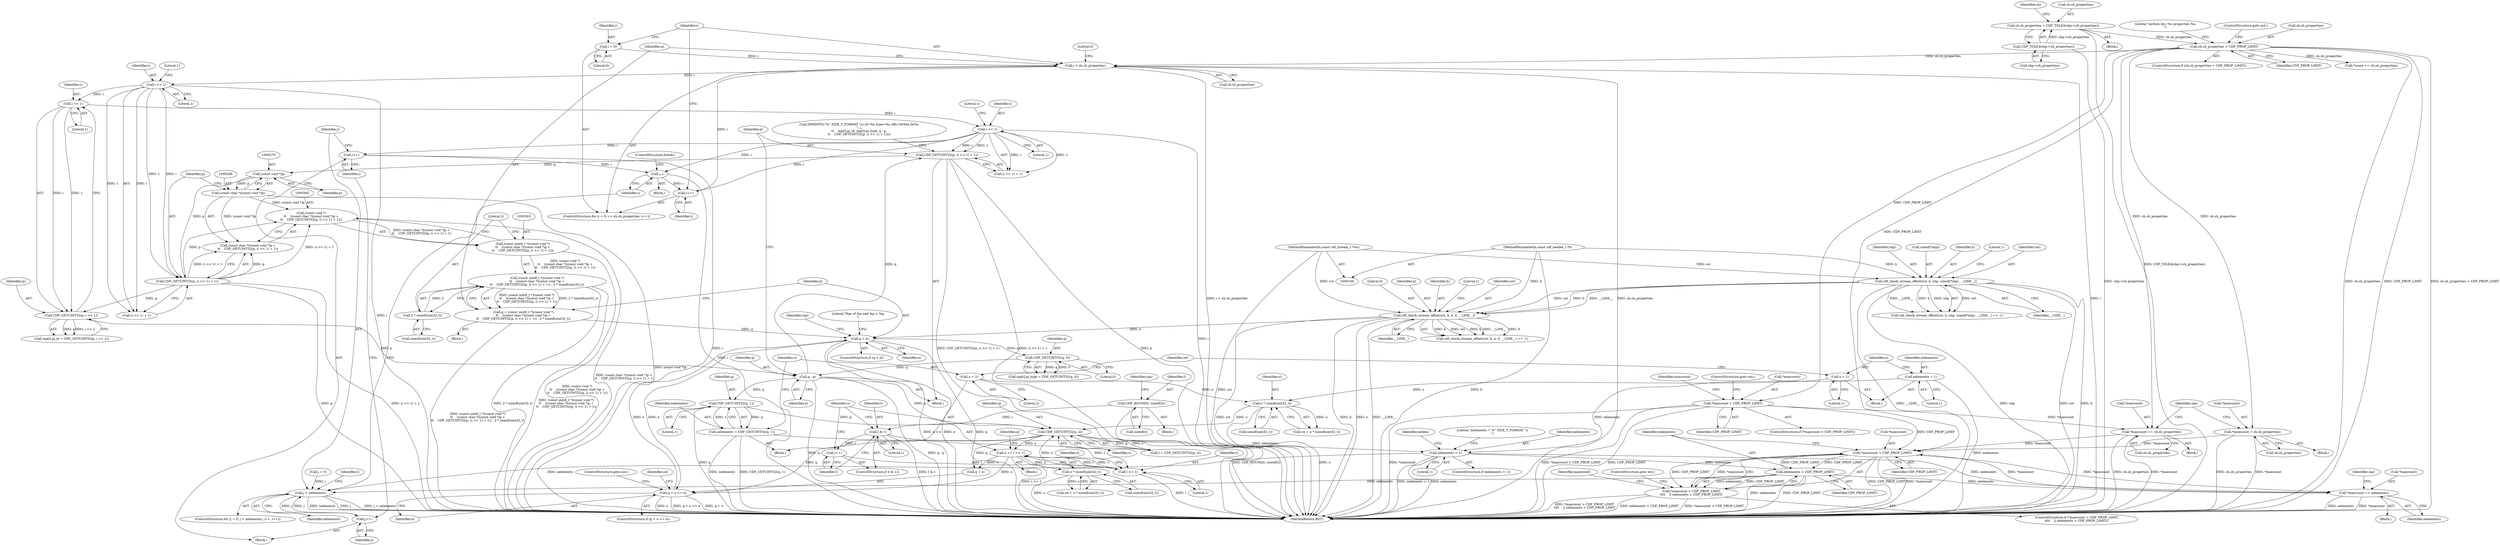 digraph "0_file_1aec04dbf8a24b8a6ba64c4f74efa0628e36db0b@pointer" {
"1000656" [label="(Call,*maxcount > CDF_PROP_LIMIT)"];
"1000211" [label="(Call,*maxcount = sh.sh_properties)"];
"1000177" [label="(Call,sh.sh_properties > CDF_PROP_LIMIT)"];
"1000168" [label="(Call,sh.sh_properties = CDF_TOLE4(shp->sh_properties))"];
"1000172" [label="(Call,CDF_TOLE4(shp->sh_properties))"];
"1000664" [label="(Call,*maxcount += nelements)"];
"1000643" [label="(Call,nelements > 1)"];
"1000352" [label="(Call,nelements = CDF_GETUINT32(q, 1))"];
"1000354" [label="(Call,CDF_GETUINT32(q, 1))"];
"1000333" [label="(Call,q - p)"];
"1000312" [label="(Call,CDF_GETUINT32(q, 0))"];
"1000284" [label="(Call,q > e)"];
"1000259" [label="(Call,q = (const uint8_t *)(const void *)\n\t\t    ((const char *)(const void *)p +\n\t\t    CDF_GETUINT32(p, (i << 1) + 1)) - 2 * sizeof(uint32_t))"];
"1000261" [label="(Call,(const uint8_t *)(const void *)\n\t\t    ((const char *)(const void *)p +\n\t\t    CDF_GETUINT32(p, (i << 1) + 1)) - 2 * sizeof(uint32_t))"];
"1000262" [label="(Call,(const uint8_t *)(const void *)\n\t\t    ((const char *)(const void *)p +\n\t\t    CDF_GETUINT32(p, (i << 1) + 1)))"];
"1000264" [label="(Call,(const void *)\n\t\t    ((const char *)(const void *)p +\n\t\t    CDF_GETUINT32(p, (i << 1) + 1)))"];
"1000267" [label="(Call,(const char *)(const void *)p)"];
"1000269" [label="(Call,(const void *)p)"];
"1000336" [label="(Call,CDF_GETUINT32(p, (i << 1) + 1))"];
"1000339" [label="(Call,i << 1)"];
"1000303" [label="(Call,i << 1)"];
"1000275" [label="(Call,i << 1)"];
"1000251" [label="(Call,i < sh.sh_properties)"];
"1000256" [label="(Call,i++)"];
"1000775" [label="(Call,i--)"];
"1000697" [label="(Call,i++)"];
"1000248" [label="(Call,i = 0)"];
"1000272" [label="(Call,CDF_GETUINT32(p, (i << 1) + 1))"];
"1000279" [label="(Call,2 * sizeof(uint32_t))"];
"1000763" [label="(Call,q + o >= e)"];
"1000703" [label="(Call,CDF_GETUINT32(q, o))"];
"1000771" [label="(Call,o * sizeof(uint32_t))"];
"1000757" [label="(Call,o += l >> 1)"];
"1000759" [label="(Call,l >> 1)"];
"1000752" [label="(Call,l & 1)"];
"1000740" [label="(Call,CDF_ROUND(l, sizeof(l)))"];
"1000755" [label="(Call,l++)"];
"1000370" [label="(Call,o * sizeof(uint32_t))"];
"1000357" [label="(Call,o = 2)"];
"1000365" [label="(Call,o = 1)"];
"1000238" [label="(Call,cdf_check_stream_offset(sst, h, e, 0, __LINE__))"];
"1000138" [label="(Call,cdf_check_stream_offset(sst, h, shp, sizeof(*shp), __LINE__))"];
"1000101" [label="(MethodParameterIn,const cdf_stream_t *sst)"];
"1000102" [label="(MethodParameterIn,const cdf_header_t *h)"];
"1000301" [label="(Call,CDF_GETUINT32(p, i << 1))"];
"1000362" [label="(Call,nelements = 1)"];
"1000660" [label="(Call,nelements > CDF_PROP_LIMIT)"];
"1000656" [label="(Call,*maxcount > CDF_PROP_LIMIT)"];
"1000203" [label="(Call,*maxcount += sh.sh_properties)"];
"1000198" [label="(Call,*maxcount > CDF_PROP_LIMIT)"];
"1000655" [label="(Call,*maxcount > CDF_PROP_LIMIT\n\t\t\t\t    || nelements > CDF_PROP_LIMIT)"];
"1000691" [label="(Call,j < nelements)"];
"1000695" [label="(Call,j++)"];
"1000204" [label="(Call,*maxcount)"];
"1000335" [label="(Identifier,p)"];
"1000257" [label="(Identifier,i)"];
"1000284" [label="(Call,q > e)"];
"1000758" [label="(Identifier,o)"];
"1000696" [label="(Identifier,j)"];
"1000756" [label="(Identifier,l)"];
"1000765" [label="(Identifier,q)"];
"1000198" [label="(Call,*maxcount > CDF_PROP_LIMIT)"];
"1000176" [label="(ControlStructure,if (sh.sh_properties > CDF_PROP_LIMIT))"];
"1000337" [label="(Identifier,p)"];
"1000304" [label="(Identifier,i)"];
"1000362" [label="(Call,nelements = 1)"];
"1000768" [label="(ControlStructure,goto out;)"];
"1000145" [label="(Identifier,__LINE__)"];
"1000261" [label="(Call,(const uint8_t *)(const void *)\n\t\t    ((const char *)(const void *)p +\n\t\t    CDF_GETUINT32(p, (i << 1) + 1)) - 2 * sizeof(uint32_t))"];
"1000248" [label="(Call,i = 0)"];
"1000697" [label="(Call,i++)"];
"1000181" [label="(Identifier,CDF_PROP_LIMIT)"];
"1000645" [label="(Literal,1)"];
"1000757" [label="(Call,o += l >> 1)"];
"1000340" [label="(Identifier,i)"];
"1000740" [label="(Call,CDF_ROUND(l, sizeof(l)))"];
"1000147" [label="(Literal,1)"];
"1000256" [label="(Call,i++)"];
"1000237" [label="(Call,cdf_check_stream_offset(sst, h, e, 0, __LINE__) == -1)"];
"1000278" [label="(Literal,1)"];
"1000206" [label="(Call,sh.sh_properties)"];
"1000266" [label="(Call,(const char *)(const void *)p +\n\t\t    CDF_GETUINT32(p, (i << 1) + 1))"];
"1000699" [label="(Block,)"];
"1000313" [label="(Identifier,q)"];
"1000369" [label="(Identifier,o4)"];
"1000285" [label="(Identifier,q)"];
"1000752" [label="(Call,l & 1)"];
"1000102" [label="(MethodParameterIn,const cdf_header_t *h)"];
"1000139" [label="(Identifier,sst)"];
"1000742" [label="(Call,sizeof(l))"];
"1000358" [label="(Identifier,o)"];
"1000137" [label="(Call,cdf_check_stream_offset(sst, h, shp, sizeof(*shp), __LINE__) == -1)"];
"1000238" [label="(Call,cdf_check_stream_offset(sst, h, e, 0, __LINE__))"];
"1000642" [label="(ControlStructure,if (nelements > 1))"];
"1000739" [label="(Block,)"];
"1000656" [label="(Call,*maxcount > CDF_PROP_LIMIT)"];
"1000239" [label="(Identifier,sst)"];
"1000356" [label="(Literal,1)"];
"1000258" [label="(Block,)"];
"1000772" [label="(Identifier,o)"];
"1000251" [label="(Call,i < sh.sh_properties)"];
"1000141" [label="(Identifier,shp)"];
"1000315" [label="(Call,DPRINTF((\"%\" SIZE_T_FORMAT \"u) id=%x type=%x offs=0x%tx,0x%x\n\", i,\n\t\t    inp[i].pi_id, inp[i].pi_type, q - p,\n\t\t    CDF_GETUINT32(p, (i << 1) + 1))))"];
"1000367" [label="(Literal,1)"];
"1000202" [label="(ControlStructure,goto out;)"];
"1000354" [label="(Call,CDF_GETUINT32(q, 1))"];
"1000219" [label="(Identifier,inp)"];
"1000666" [label="(Identifier,maxcount)"];
"1000336" [label="(Call,CDF_GETUINT32(p, (i << 1) + 1))"];
"1000314" [label="(Literal,0)"];
"1000655" [label="(Call,*maxcount > CDF_PROP_LIMIT\n\t\t\t\t    || nelements > CDF_PROP_LIMIT)"];
"1000177" [label="(Call,sh.sh_properties > CDF_PROP_LIMIT)"];
"1000306" [label="(Call,inp[i].pi_type = CDF_GETUINT32(q, 0))"];
"1000649" [label="(Identifier,nelem)"];
"1000365" [label="(Call,o = 1)"];
"1000334" [label="(Identifier,q)"];
"1000755" [label="(Call,l++)"];
"1000703" [label="(Call,CDF_GETUINT32(q, o))"];
"1000267" [label="(Call,(const char *)(const void *)p)"];
"1000691" [label="(Call,j < nelements)"];
"1000762" [label="(ControlStructure,if (q + o >= e))"];
"1000747" [label="(Identifier,inp)"];
"1000395" [label="(Block,)"];
"1000754" [label="(Literal,1)"];
"1000277" [label="(Literal,1)"];
"1000688" [label="(Call,j = 0)"];
"1000833" [label="(Literal,0)"];
"1000333" [label="(Call,q - p)"];
"1000295" [label="(Call,inp[i].pi_id = CDF_GETUINT32(p, i << 1))"];
"1000199" [label="(Call,*maxcount)"];
"1000667" [label="(Identifier,nelements)"];
"1000185" [label="(Literal,\"section len: %u properties %u\n\")"];
"1000670" [label="(Identifier,inp)"];
"1000264" [label="(Call,(const void *)\n\t\t    ((const char *)(const void *)p +\n\t\t    CDF_GETUINT32(p, (i << 1) + 1)))"];
"1000646" [label="(Block,)"];
"1000761" [label="(Literal,1)"];
"1000242" [label="(Literal,0)"];
"1000332" [label="(Block,)"];
"1000283" [label="(ControlStructure,if (q > e))"];
"1000662" [label="(Identifier,CDF_PROP_LIMIT)"];
"1000352" [label="(Call,nelements = CDF_GETUINT32(q, 1))"];
"1000659" [label="(Identifier,CDF_PROP_LIMIT)"];
"1000338" [label="(Call,(i << 1) + 1)"];
"1000230" [label="(Call,*count += sh.sh_properties)"];
"1000243" [label="(Identifier,__LINE__)"];
"1000290" [label="(Literal,\"Ran of the end %p > %p\n\")"];
"1000101" [label="(MethodParameterIn,const cdf_stream_t *sst)"];
"1000305" [label="(Literal,1)"];
"1000247" [label="(ControlStructure,for (i = 0; i < sh.sh_properties; i++))"];
"1000249" [label="(Identifier,i)"];
"1000364" [label="(Literal,1)"];
"1000664" [label="(Call,*maxcount += nelements)"];
"1000212" [label="(Call,*maxcount)"];
"1000196" [label="(Block,)"];
"1000741" [label="(Identifier,l)"];
"1000302" [label="(Identifier,p)"];
"1000253" [label="(Call,sh.sh_properties)"];
"1000685" [label="(Literal,\"nelements = %\" SIZE_T_FORMAT \"u\n\")"];
"1000771" [label="(Call,o * sizeof(uint32_t))"];
"1000769" [label="(Call,o4 = o * sizeof(uint32_t))"];
"1000342" [label="(Literal,1)"];
"1000182" [label="(ControlStructure,goto out;)"];
"1000753" [label="(Identifier,l)"];
"1000361" [label="(Block,)"];
"1000303" [label="(Call,i << 1)"];
"1000351" [label="(Block,)"];
"1000339" [label="(Call,i << 1)"];
"1000279" [label="(Call,2 * sizeof(uint32_t))"];
"1000179" [label="(Identifier,sh)"];
"1000767" [label="(Identifier,e)"];
"1000250" [label="(Literal,0)"];
"1000355" [label="(Identifier,q)"];
"1000214" [label="(Call,sh.sh_properties)"];
"1000280" [label="(Literal,2)"];
"1000695" [label="(Call,j++)"];
"1000312" [label="(Call,CDF_GETUINT32(q, 0))"];
"1000241" [label="(Identifier,e)"];
"1000205" [label="(Identifier,maxcount)"];
"1000240" [label="(Identifier,h)"];
"1000281" [label="(Call,sizeof(uint32_t))"];
"1000260" [label="(Identifier,q)"];
"1000764" [label="(Call,q + o)"];
"1000211" [label="(Call,*maxcount = sh.sh_properties)"];
"1000694" [label="(Block,)"];
"1000142" [label="(Call,sizeof(*shp))"];
"1000698" [label="(Identifier,i)"];
"1000169" [label="(Call,sh.sh_properties)"];
"1000368" [label="(Call,o4 = o * sizeof(uint32_t))"];
"1000665" [label="(Call,*maxcount)"];
"1000301" [label="(Call,CDF_GETUINT32(p, i << 1))"];
"1000341" [label="(Literal,1)"];
"1000663" [label="(ControlStructure,goto out;)"];
"1000274" [label="(Call,(i << 1) + 1)"];
"1000692" [label="(Identifier,j)"];
"1000107" [label="(Block,)"];
"1000660" [label="(Call,nelements > CDF_PROP_LIMIT)"];
"1000197" [label="(ControlStructure,if (*maxcount > CDF_PROP_LIMIT))"];
"1000359" [label="(Literal,2)"];
"1000841" [label="(MethodReturn,RET)"];
"1000763" [label="(Call,q + o >= e)"];
"1000654" [label="(ControlStructure,if (*maxcount > CDF_PROP_LIMIT\n\t\t\t\t    || nelements > CDF_PROP_LIMIT))"];
"1000138" [label="(Call,cdf_check_stream_offset(sst, h, shp, sizeof(*shp), __LINE__))"];
"1000701" [label="(Call,l = CDF_GETUINT32(q, o))"];
"1000210" [label="(Block,)"];
"1000275" [label="(Call,i << 1)"];
"1000693" [label="(Identifier,nelements)"];
"1000273" [label="(Identifier,p)"];
"1000203" [label="(Call,*maxcount += sh.sh_properties)"];
"1000286" [label="(Identifier,e)"];
"1000262" [label="(Call,(const uint8_t *)(const void *)\n\t\t    ((const char *)(const void *)p +\n\t\t    CDF_GETUINT32(p, (i << 1) + 1)))"];
"1000357" [label="(Call,o = 2)"];
"1000366" [label="(Identifier,o)"];
"1000773" [label="(Call,sizeof(uint32_t))"];
"1000201" [label="(Identifier,CDF_PROP_LIMIT)"];
"1000760" [label="(Identifier,l)"];
"1000759" [label="(Call,l >> 1)"];
"1000657" [label="(Call,*maxcount)"];
"1000173" [label="(Call,shp->sh_properties)"];
"1000776" [label="(Identifier,i)"];
"1000245" [label="(Literal,1)"];
"1000372" [label="(Call,sizeof(uint32_t))"];
"1000353" [label="(Identifier,nelements)"];
"1000271" [label="(Identifier,p)"];
"1000272" [label="(Call,CDF_GETUINT32(p, (i << 1) + 1))"];
"1000644" [label="(Identifier,nelements)"];
"1000269" [label="(Call,(const void *)p)"];
"1000702" [label="(Identifier,l)"];
"1000777" [label="(ControlStructure,break;)"];
"1000298" [label="(Identifier,inp)"];
"1000643" [label="(Call,nelements > 1)"];
"1000770" [label="(Identifier,o4)"];
"1000661" [label="(Identifier,nelements)"];
"1000370" [label="(Call,o * sizeof(uint32_t))"];
"1000371" [label="(Identifier,o)"];
"1000363" [label="(Identifier,nelements)"];
"1000751" [label="(ControlStructure,if (l & 1))"];
"1000775" [label="(Call,i--)"];
"1000704" [label="(Identifier,q)"];
"1000705" [label="(Identifier,o)"];
"1000259" [label="(Call,q = (const uint8_t *)(const void *)\n\t\t    ((const char *)(const void *)p +\n\t\t    CDF_GETUINT32(p, (i << 1) + 1)) - 2 * sizeof(uint32_t))"];
"1000178" [label="(Call,sh.sh_properties)"];
"1000252" [label="(Identifier,i)"];
"1000140" [label="(Identifier,h)"];
"1000276" [label="(Identifier,i)"];
"1000687" [label="(ControlStructure,for (j = 0; j < nelements; j++, i++))"];
"1000168" [label="(Call,sh.sh_properties = CDF_TOLE4(shp->sh_properties))"];
"1000172" [label="(Call,CDF_TOLE4(shp->sh_properties))"];
"1000656" -> "1000655"  [label="AST: "];
"1000656" -> "1000659"  [label="CFG: "];
"1000657" -> "1000656"  [label="AST: "];
"1000659" -> "1000656"  [label="AST: "];
"1000661" -> "1000656"  [label="CFG: "];
"1000655" -> "1000656"  [label="CFG: "];
"1000656" -> "1000841"  [label="DDG: CDF_PROP_LIMIT"];
"1000656" -> "1000841"  [label="DDG: *maxcount"];
"1000656" -> "1000655"  [label="DDG: *maxcount"];
"1000656" -> "1000655"  [label="DDG: CDF_PROP_LIMIT"];
"1000211" -> "1000656"  [label="DDG: *maxcount"];
"1000664" -> "1000656"  [label="DDG: *maxcount"];
"1000203" -> "1000656"  [label="DDG: *maxcount"];
"1000198" -> "1000656"  [label="DDG: CDF_PROP_LIMIT"];
"1000660" -> "1000656"  [label="DDG: CDF_PROP_LIMIT"];
"1000177" -> "1000656"  [label="DDG: CDF_PROP_LIMIT"];
"1000656" -> "1000660"  [label="DDG: CDF_PROP_LIMIT"];
"1000656" -> "1000664"  [label="DDG: *maxcount"];
"1000211" -> "1000210"  [label="AST: "];
"1000211" -> "1000214"  [label="CFG: "];
"1000212" -> "1000211"  [label="AST: "];
"1000214" -> "1000211"  [label="AST: "];
"1000219" -> "1000211"  [label="CFG: "];
"1000211" -> "1000841"  [label="DDG: sh.sh_properties"];
"1000211" -> "1000841"  [label="DDG: *maxcount"];
"1000177" -> "1000211"  [label="DDG: sh.sh_properties"];
"1000177" -> "1000176"  [label="AST: "];
"1000177" -> "1000181"  [label="CFG: "];
"1000178" -> "1000177"  [label="AST: "];
"1000181" -> "1000177"  [label="AST: "];
"1000182" -> "1000177"  [label="CFG: "];
"1000185" -> "1000177"  [label="CFG: "];
"1000177" -> "1000841"  [label="DDG: sh.sh_properties"];
"1000177" -> "1000841"  [label="DDG: CDF_PROP_LIMIT"];
"1000177" -> "1000841"  [label="DDG: sh.sh_properties > CDF_PROP_LIMIT"];
"1000168" -> "1000177"  [label="DDG: sh.sh_properties"];
"1000177" -> "1000198"  [label="DDG: CDF_PROP_LIMIT"];
"1000177" -> "1000203"  [label="DDG: sh.sh_properties"];
"1000177" -> "1000230"  [label="DDG: sh.sh_properties"];
"1000177" -> "1000251"  [label="DDG: sh.sh_properties"];
"1000168" -> "1000107"  [label="AST: "];
"1000168" -> "1000172"  [label="CFG: "];
"1000169" -> "1000168"  [label="AST: "];
"1000172" -> "1000168"  [label="AST: "];
"1000179" -> "1000168"  [label="CFG: "];
"1000168" -> "1000841"  [label="DDG: CDF_TOLE4(shp->sh_properties)"];
"1000172" -> "1000168"  [label="DDG: shp->sh_properties"];
"1000172" -> "1000173"  [label="CFG: "];
"1000173" -> "1000172"  [label="AST: "];
"1000172" -> "1000841"  [label="DDG: shp->sh_properties"];
"1000664" -> "1000646"  [label="AST: "];
"1000664" -> "1000667"  [label="CFG: "];
"1000665" -> "1000664"  [label="AST: "];
"1000667" -> "1000664"  [label="AST: "];
"1000670" -> "1000664"  [label="CFG: "];
"1000664" -> "1000841"  [label="DDG: *maxcount"];
"1000664" -> "1000841"  [label="DDG: nelements"];
"1000643" -> "1000664"  [label="DDG: nelements"];
"1000660" -> "1000664"  [label="DDG: nelements"];
"1000643" -> "1000642"  [label="AST: "];
"1000643" -> "1000645"  [label="CFG: "];
"1000644" -> "1000643"  [label="AST: "];
"1000645" -> "1000643"  [label="AST: "];
"1000649" -> "1000643"  [label="CFG: "];
"1000685" -> "1000643"  [label="CFG: "];
"1000643" -> "1000841"  [label="DDG: nelements > 1"];
"1000643" -> "1000841"  [label="DDG: nelements"];
"1000352" -> "1000643"  [label="DDG: nelements"];
"1000362" -> "1000643"  [label="DDG: nelements"];
"1000643" -> "1000660"  [label="DDG: nelements"];
"1000643" -> "1000691"  [label="DDG: nelements"];
"1000352" -> "1000351"  [label="AST: "];
"1000352" -> "1000354"  [label="CFG: "];
"1000353" -> "1000352"  [label="AST: "];
"1000354" -> "1000352"  [label="AST: "];
"1000358" -> "1000352"  [label="CFG: "];
"1000352" -> "1000841"  [label="DDG: nelements"];
"1000352" -> "1000841"  [label="DDG: CDF_GETUINT32(q, 1)"];
"1000354" -> "1000352"  [label="DDG: q"];
"1000354" -> "1000352"  [label="DDG: 1"];
"1000354" -> "1000356"  [label="CFG: "];
"1000355" -> "1000354"  [label="AST: "];
"1000356" -> "1000354"  [label="AST: "];
"1000354" -> "1000841"  [label="DDG: q"];
"1000333" -> "1000354"  [label="DDG: q"];
"1000354" -> "1000703"  [label="DDG: q"];
"1000333" -> "1000332"  [label="AST: "];
"1000333" -> "1000335"  [label="CFG: "];
"1000334" -> "1000333"  [label="AST: "];
"1000335" -> "1000333"  [label="AST: "];
"1000337" -> "1000333"  [label="CFG: "];
"1000333" -> "1000841"  [label="DDG: q"];
"1000333" -> "1000841"  [label="DDG: q - p"];
"1000312" -> "1000333"  [label="DDG: q"];
"1000301" -> "1000333"  [label="DDG: p"];
"1000333" -> "1000336"  [label="DDG: p"];
"1000333" -> "1000703"  [label="DDG: q"];
"1000312" -> "1000306"  [label="AST: "];
"1000312" -> "1000314"  [label="CFG: "];
"1000313" -> "1000312"  [label="AST: "];
"1000314" -> "1000312"  [label="AST: "];
"1000306" -> "1000312"  [label="CFG: "];
"1000312" -> "1000306"  [label="DDG: q"];
"1000312" -> "1000306"  [label="DDG: 0"];
"1000284" -> "1000312"  [label="DDG: q"];
"1000284" -> "1000283"  [label="AST: "];
"1000284" -> "1000286"  [label="CFG: "];
"1000285" -> "1000284"  [label="AST: "];
"1000286" -> "1000284"  [label="AST: "];
"1000290" -> "1000284"  [label="CFG: "];
"1000298" -> "1000284"  [label="CFG: "];
"1000284" -> "1000841"  [label="DDG: e"];
"1000284" -> "1000841"  [label="DDG: q"];
"1000284" -> "1000841"  [label="DDG: q > e"];
"1000259" -> "1000284"  [label="DDG: q"];
"1000763" -> "1000284"  [label="DDG: e"];
"1000238" -> "1000284"  [label="DDG: e"];
"1000284" -> "1000763"  [label="DDG: e"];
"1000259" -> "1000258"  [label="AST: "];
"1000259" -> "1000261"  [label="CFG: "];
"1000260" -> "1000259"  [label="AST: "];
"1000261" -> "1000259"  [label="AST: "];
"1000285" -> "1000259"  [label="CFG: "];
"1000259" -> "1000841"  [label="DDG: (const uint8_t *)(const void *)\n\t\t    ((const char *)(const void *)p +\n\t\t    CDF_GETUINT32(p, (i << 1) + 1)) - 2 * sizeof(uint32_t)"];
"1000261" -> "1000259"  [label="DDG: (const uint8_t *)(const void *)\n\t\t    ((const char *)(const void *)p +\n\t\t    CDF_GETUINT32(p, (i << 1) + 1))"];
"1000261" -> "1000259"  [label="DDG: 2 * sizeof(uint32_t)"];
"1000261" -> "1000279"  [label="CFG: "];
"1000262" -> "1000261"  [label="AST: "];
"1000279" -> "1000261"  [label="AST: "];
"1000261" -> "1000841"  [label="DDG: (const uint8_t *)(const void *)\n\t\t    ((const char *)(const void *)p +\n\t\t    CDF_GETUINT32(p, (i << 1) + 1))"];
"1000261" -> "1000841"  [label="DDG: 2 * sizeof(uint32_t)"];
"1000262" -> "1000261"  [label="DDG: (const void *)\n\t\t    ((const char *)(const void *)p +\n\t\t    CDF_GETUINT32(p, (i << 1) + 1))"];
"1000279" -> "1000261"  [label="DDG: 2"];
"1000262" -> "1000264"  [label="CFG: "];
"1000263" -> "1000262"  [label="AST: "];
"1000264" -> "1000262"  [label="AST: "];
"1000280" -> "1000262"  [label="CFG: "];
"1000262" -> "1000841"  [label="DDG: (const void *)\n\t\t    ((const char *)(const void *)p +\n\t\t    CDF_GETUINT32(p, (i << 1) + 1))"];
"1000264" -> "1000262"  [label="DDG: (const char *)(const void *)p +\n\t\t    CDF_GETUINT32(p, (i << 1) + 1)"];
"1000264" -> "1000266"  [label="CFG: "];
"1000265" -> "1000264"  [label="AST: "];
"1000266" -> "1000264"  [label="AST: "];
"1000264" -> "1000841"  [label="DDG: (const char *)(const void *)p +\n\t\t    CDF_GETUINT32(p, (i << 1) + 1)"];
"1000267" -> "1000264"  [label="DDG: (const void *)p"];
"1000272" -> "1000264"  [label="DDG: p"];
"1000272" -> "1000264"  [label="DDG: (i << 1) + 1"];
"1000267" -> "1000266"  [label="AST: "];
"1000267" -> "1000269"  [label="CFG: "];
"1000268" -> "1000267"  [label="AST: "];
"1000269" -> "1000267"  [label="AST: "];
"1000273" -> "1000267"  [label="CFG: "];
"1000267" -> "1000841"  [label="DDG: (const void *)p"];
"1000267" -> "1000266"  [label="DDG: (const void *)p"];
"1000269" -> "1000267"  [label="DDG: p"];
"1000269" -> "1000271"  [label="CFG: "];
"1000270" -> "1000269"  [label="AST: "];
"1000271" -> "1000269"  [label="AST: "];
"1000336" -> "1000269"  [label="DDG: p"];
"1000269" -> "1000272"  [label="DDG: p"];
"1000336" -> "1000332"  [label="AST: "];
"1000336" -> "1000338"  [label="CFG: "];
"1000337" -> "1000336"  [label="AST: "];
"1000338" -> "1000336"  [label="AST: "];
"1000315" -> "1000336"  [label="CFG: "];
"1000336" -> "1000841"  [label="DDG: CDF_GETUINT32(p, (i << 1) + 1)"];
"1000336" -> "1000841"  [label="DDG: (i << 1) + 1"];
"1000336" -> "1000841"  [label="DDG: p"];
"1000339" -> "1000336"  [label="DDG: i"];
"1000339" -> "1000336"  [label="DDG: 1"];
"1000339" -> "1000338"  [label="AST: "];
"1000339" -> "1000341"  [label="CFG: "];
"1000340" -> "1000339"  [label="AST: "];
"1000341" -> "1000339"  [label="AST: "];
"1000342" -> "1000339"  [label="CFG: "];
"1000339" -> "1000841"  [label="DDG: i"];
"1000339" -> "1000256"  [label="DDG: i"];
"1000339" -> "1000338"  [label="DDG: i"];
"1000339" -> "1000338"  [label="DDG: 1"];
"1000303" -> "1000339"  [label="DDG: i"];
"1000339" -> "1000697"  [label="DDG: i"];
"1000339" -> "1000775"  [label="DDG: i"];
"1000303" -> "1000301"  [label="AST: "];
"1000303" -> "1000305"  [label="CFG: "];
"1000304" -> "1000303"  [label="AST: "];
"1000305" -> "1000303"  [label="AST: "];
"1000301" -> "1000303"  [label="CFG: "];
"1000303" -> "1000301"  [label="DDG: i"];
"1000303" -> "1000301"  [label="DDG: 1"];
"1000275" -> "1000303"  [label="DDG: i"];
"1000275" -> "1000274"  [label="AST: "];
"1000275" -> "1000277"  [label="CFG: "];
"1000276" -> "1000275"  [label="AST: "];
"1000277" -> "1000275"  [label="AST: "];
"1000278" -> "1000275"  [label="CFG: "];
"1000275" -> "1000841"  [label="DDG: i"];
"1000275" -> "1000272"  [label="DDG: i"];
"1000275" -> "1000272"  [label="DDG: 1"];
"1000275" -> "1000274"  [label="DDG: i"];
"1000275" -> "1000274"  [label="DDG: 1"];
"1000251" -> "1000275"  [label="DDG: i"];
"1000251" -> "1000247"  [label="AST: "];
"1000251" -> "1000253"  [label="CFG: "];
"1000252" -> "1000251"  [label="AST: "];
"1000253" -> "1000251"  [label="AST: "];
"1000260" -> "1000251"  [label="CFG: "];
"1000833" -> "1000251"  [label="CFG: "];
"1000251" -> "1000841"  [label="DDG: i < sh.sh_properties"];
"1000251" -> "1000841"  [label="DDG: sh.sh_properties"];
"1000251" -> "1000841"  [label="DDG: i"];
"1000256" -> "1000251"  [label="DDG: i"];
"1000248" -> "1000251"  [label="DDG: i"];
"1000256" -> "1000247"  [label="AST: "];
"1000256" -> "1000257"  [label="CFG: "];
"1000257" -> "1000256"  [label="AST: "];
"1000252" -> "1000256"  [label="CFG: "];
"1000775" -> "1000256"  [label="DDG: i"];
"1000775" -> "1000395"  [label="AST: "];
"1000775" -> "1000776"  [label="CFG: "];
"1000776" -> "1000775"  [label="AST: "];
"1000777" -> "1000775"  [label="CFG: "];
"1000775" -> "1000841"  [label="DDG: i"];
"1000697" -> "1000775"  [label="DDG: i"];
"1000697" -> "1000694"  [label="AST: "];
"1000697" -> "1000698"  [label="CFG: "];
"1000698" -> "1000697"  [label="AST: "];
"1000692" -> "1000697"  [label="CFG: "];
"1000697" -> "1000841"  [label="DDG: i"];
"1000248" -> "1000247"  [label="AST: "];
"1000248" -> "1000250"  [label="CFG: "];
"1000249" -> "1000248"  [label="AST: "];
"1000250" -> "1000248"  [label="AST: "];
"1000252" -> "1000248"  [label="CFG: "];
"1000272" -> "1000266"  [label="AST: "];
"1000272" -> "1000274"  [label="CFG: "];
"1000273" -> "1000272"  [label="AST: "];
"1000274" -> "1000272"  [label="AST: "];
"1000266" -> "1000272"  [label="CFG: "];
"1000272" -> "1000841"  [label="DDG: (i << 1) + 1"];
"1000272" -> "1000841"  [label="DDG: p"];
"1000272" -> "1000266"  [label="DDG: p"];
"1000272" -> "1000266"  [label="DDG: (i << 1) + 1"];
"1000272" -> "1000301"  [label="DDG: p"];
"1000279" -> "1000281"  [label="CFG: "];
"1000280" -> "1000279"  [label="AST: "];
"1000281" -> "1000279"  [label="AST: "];
"1000763" -> "1000762"  [label="AST: "];
"1000763" -> "1000767"  [label="CFG: "];
"1000764" -> "1000763"  [label="AST: "];
"1000767" -> "1000763"  [label="AST: "];
"1000768" -> "1000763"  [label="CFG: "];
"1000770" -> "1000763"  [label="CFG: "];
"1000763" -> "1000841"  [label="DDG: e"];
"1000763" -> "1000841"  [label="DDG: q + o >= e"];
"1000763" -> "1000841"  [label="DDG: q + o"];
"1000703" -> "1000763"  [label="DDG: q"];
"1000757" -> "1000763"  [label="DDG: o"];
"1000703" -> "1000701"  [label="AST: "];
"1000703" -> "1000705"  [label="CFG: "];
"1000704" -> "1000703"  [label="AST: "];
"1000705" -> "1000703"  [label="AST: "];
"1000701" -> "1000703"  [label="CFG: "];
"1000703" -> "1000701"  [label="DDG: q"];
"1000703" -> "1000701"  [label="DDG: o"];
"1000771" -> "1000703"  [label="DDG: o"];
"1000370" -> "1000703"  [label="DDG: o"];
"1000703" -> "1000757"  [label="DDG: o"];
"1000703" -> "1000764"  [label="DDG: q"];
"1000771" -> "1000769"  [label="AST: "];
"1000771" -> "1000773"  [label="CFG: "];
"1000772" -> "1000771"  [label="AST: "];
"1000773" -> "1000771"  [label="AST: "];
"1000769" -> "1000771"  [label="CFG: "];
"1000771" -> "1000841"  [label="DDG: o"];
"1000771" -> "1000769"  [label="DDG: o"];
"1000757" -> "1000771"  [label="DDG: o"];
"1000757" -> "1000699"  [label="AST: "];
"1000757" -> "1000759"  [label="CFG: "];
"1000758" -> "1000757"  [label="AST: "];
"1000759" -> "1000757"  [label="AST: "];
"1000765" -> "1000757"  [label="CFG: "];
"1000757" -> "1000841"  [label="DDG: l >> 1"];
"1000759" -> "1000757"  [label="DDG: l"];
"1000759" -> "1000757"  [label="DDG: 1"];
"1000757" -> "1000764"  [label="DDG: o"];
"1000759" -> "1000761"  [label="CFG: "];
"1000760" -> "1000759"  [label="AST: "];
"1000761" -> "1000759"  [label="AST: "];
"1000759" -> "1000841"  [label="DDG: l"];
"1000752" -> "1000759"  [label="DDG: l"];
"1000755" -> "1000759"  [label="DDG: l"];
"1000752" -> "1000751"  [label="AST: "];
"1000752" -> "1000754"  [label="CFG: "];
"1000753" -> "1000752"  [label="AST: "];
"1000754" -> "1000752"  [label="AST: "];
"1000756" -> "1000752"  [label="CFG: "];
"1000758" -> "1000752"  [label="CFG: "];
"1000752" -> "1000841"  [label="DDG: l & 1"];
"1000740" -> "1000752"  [label="DDG: l"];
"1000752" -> "1000755"  [label="DDG: l"];
"1000740" -> "1000739"  [label="AST: "];
"1000740" -> "1000742"  [label="CFG: "];
"1000741" -> "1000740"  [label="AST: "];
"1000742" -> "1000740"  [label="AST: "];
"1000747" -> "1000740"  [label="CFG: "];
"1000740" -> "1000841"  [label="DDG: CDF_ROUND(l, sizeof(l))"];
"1000755" -> "1000751"  [label="AST: "];
"1000755" -> "1000756"  [label="CFG: "];
"1000756" -> "1000755"  [label="AST: "];
"1000758" -> "1000755"  [label="CFG: "];
"1000370" -> "1000368"  [label="AST: "];
"1000370" -> "1000372"  [label="CFG: "];
"1000371" -> "1000370"  [label="AST: "];
"1000372" -> "1000370"  [label="AST: "];
"1000368" -> "1000370"  [label="CFG: "];
"1000370" -> "1000841"  [label="DDG: o"];
"1000370" -> "1000368"  [label="DDG: o"];
"1000357" -> "1000370"  [label="DDG: o"];
"1000365" -> "1000370"  [label="DDG: o"];
"1000357" -> "1000351"  [label="AST: "];
"1000357" -> "1000359"  [label="CFG: "];
"1000358" -> "1000357"  [label="AST: "];
"1000359" -> "1000357"  [label="AST: "];
"1000369" -> "1000357"  [label="CFG: "];
"1000365" -> "1000361"  [label="AST: "];
"1000365" -> "1000367"  [label="CFG: "];
"1000366" -> "1000365"  [label="AST: "];
"1000367" -> "1000365"  [label="AST: "];
"1000369" -> "1000365"  [label="CFG: "];
"1000238" -> "1000237"  [label="AST: "];
"1000238" -> "1000243"  [label="CFG: "];
"1000239" -> "1000238"  [label="AST: "];
"1000240" -> "1000238"  [label="AST: "];
"1000241" -> "1000238"  [label="AST: "];
"1000242" -> "1000238"  [label="AST: "];
"1000243" -> "1000238"  [label="AST: "];
"1000245" -> "1000238"  [label="CFG: "];
"1000238" -> "1000841"  [label="DDG: sst"];
"1000238" -> "1000841"  [label="DDG: h"];
"1000238" -> "1000841"  [label="DDG: e"];
"1000238" -> "1000841"  [label="DDG: __LINE__"];
"1000238" -> "1000237"  [label="DDG: e"];
"1000238" -> "1000237"  [label="DDG: sst"];
"1000238" -> "1000237"  [label="DDG: h"];
"1000238" -> "1000237"  [label="DDG: __LINE__"];
"1000238" -> "1000237"  [label="DDG: 0"];
"1000138" -> "1000238"  [label="DDG: sst"];
"1000138" -> "1000238"  [label="DDG: h"];
"1000138" -> "1000238"  [label="DDG: __LINE__"];
"1000101" -> "1000238"  [label="DDG: sst"];
"1000102" -> "1000238"  [label="DDG: h"];
"1000138" -> "1000137"  [label="AST: "];
"1000138" -> "1000145"  [label="CFG: "];
"1000139" -> "1000138"  [label="AST: "];
"1000140" -> "1000138"  [label="AST: "];
"1000141" -> "1000138"  [label="AST: "];
"1000142" -> "1000138"  [label="AST: "];
"1000145" -> "1000138"  [label="AST: "];
"1000147" -> "1000138"  [label="CFG: "];
"1000138" -> "1000841"  [label="DDG: shp"];
"1000138" -> "1000841"  [label="DDG: sst"];
"1000138" -> "1000841"  [label="DDG: h"];
"1000138" -> "1000841"  [label="DDG: __LINE__"];
"1000138" -> "1000137"  [label="DDG: sst"];
"1000138" -> "1000137"  [label="DDG: __LINE__"];
"1000138" -> "1000137"  [label="DDG: h"];
"1000138" -> "1000137"  [label="DDG: shp"];
"1000101" -> "1000138"  [label="DDG: sst"];
"1000102" -> "1000138"  [label="DDG: h"];
"1000101" -> "1000100"  [label="AST: "];
"1000101" -> "1000841"  [label="DDG: sst"];
"1000102" -> "1000100"  [label="AST: "];
"1000102" -> "1000841"  [label="DDG: h"];
"1000301" -> "1000295"  [label="AST: "];
"1000302" -> "1000301"  [label="AST: "];
"1000295" -> "1000301"  [label="CFG: "];
"1000301" -> "1000295"  [label="DDG: p"];
"1000301" -> "1000295"  [label="DDG: i << 1"];
"1000362" -> "1000361"  [label="AST: "];
"1000362" -> "1000364"  [label="CFG: "];
"1000363" -> "1000362"  [label="AST: "];
"1000364" -> "1000362"  [label="AST: "];
"1000366" -> "1000362"  [label="CFG: "];
"1000362" -> "1000841"  [label="DDG: nelements"];
"1000660" -> "1000655"  [label="AST: "];
"1000660" -> "1000662"  [label="CFG: "];
"1000661" -> "1000660"  [label="AST: "];
"1000662" -> "1000660"  [label="AST: "];
"1000655" -> "1000660"  [label="CFG: "];
"1000660" -> "1000841"  [label="DDG: nelements"];
"1000660" -> "1000841"  [label="DDG: CDF_PROP_LIMIT"];
"1000660" -> "1000655"  [label="DDG: nelements"];
"1000660" -> "1000655"  [label="DDG: CDF_PROP_LIMIT"];
"1000660" -> "1000691"  [label="DDG: nelements"];
"1000203" -> "1000196"  [label="AST: "];
"1000203" -> "1000206"  [label="CFG: "];
"1000204" -> "1000203"  [label="AST: "];
"1000206" -> "1000203"  [label="AST: "];
"1000219" -> "1000203"  [label="CFG: "];
"1000203" -> "1000841"  [label="DDG: sh.sh_properties"];
"1000203" -> "1000841"  [label="DDG: *maxcount"];
"1000198" -> "1000203"  [label="DDG: *maxcount"];
"1000198" -> "1000197"  [label="AST: "];
"1000198" -> "1000201"  [label="CFG: "];
"1000199" -> "1000198"  [label="AST: "];
"1000201" -> "1000198"  [label="AST: "];
"1000202" -> "1000198"  [label="CFG: "];
"1000205" -> "1000198"  [label="CFG: "];
"1000198" -> "1000841"  [label="DDG: CDF_PROP_LIMIT"];
"1000198" -> "1000841"  [label="DDG: *maxcount"];
"1000198" -> "1000841"  [label="DDG: *maxcount > CDF_PROP_LIMIT"];
"1000655" -> "1000654"  [label="AST: "];
"1000663" -> "1000655"  [label="CFG: "];
"1000666" -> "1000655"  [label="CFG: "];
"1000655" -> "1000841"  [label="DDG: *maxcount > CDF_PROP_LIMIT"];
"1000655" -> "1000841"  [label="DDG: *maxcount > CDF_PROP_LIMIT\n\t\t\t\t    || nelements > CDF_PROP_LIMIT"];
"1000655" -> "1000841"  [label="DDG: nelements > CDF_PROP_LIMIT"];
"1000691" -> "1000687"  [label="AST: "];
"1000691" -> "1000693"  [label="CFG: "];
"1000692" -> "1000691"  [label="AST: "];
"1000693" -> "1000691"  [label="AST: "];
"1000702" -> "1000691"  [label="CFG: "];
"1000776" -> "1000691"  [label="CFG: "];
"1000691" -> "1000841"  [label="DDG: nelements"];
"1000691" -> "1000841"  [label="DDG: j"];
"1000691" -> "1000841"  [label="DDG: j < nelements"];
"1000695" -> "1000691"  [label="DDG: j"];
"1000688" -> "1000691"  [label="DDG: j"];
"1000691" -> "1000695"  [label="DDG: j"];
"1000695" -> "1000694"  [label="AST: "];
"1000695" -> "1000696"  [label="CFG: "];
"1000696" -> "1000695"  [label="AST: "];
"1000698" -> "1000695"  [label="CFG: "];
}
